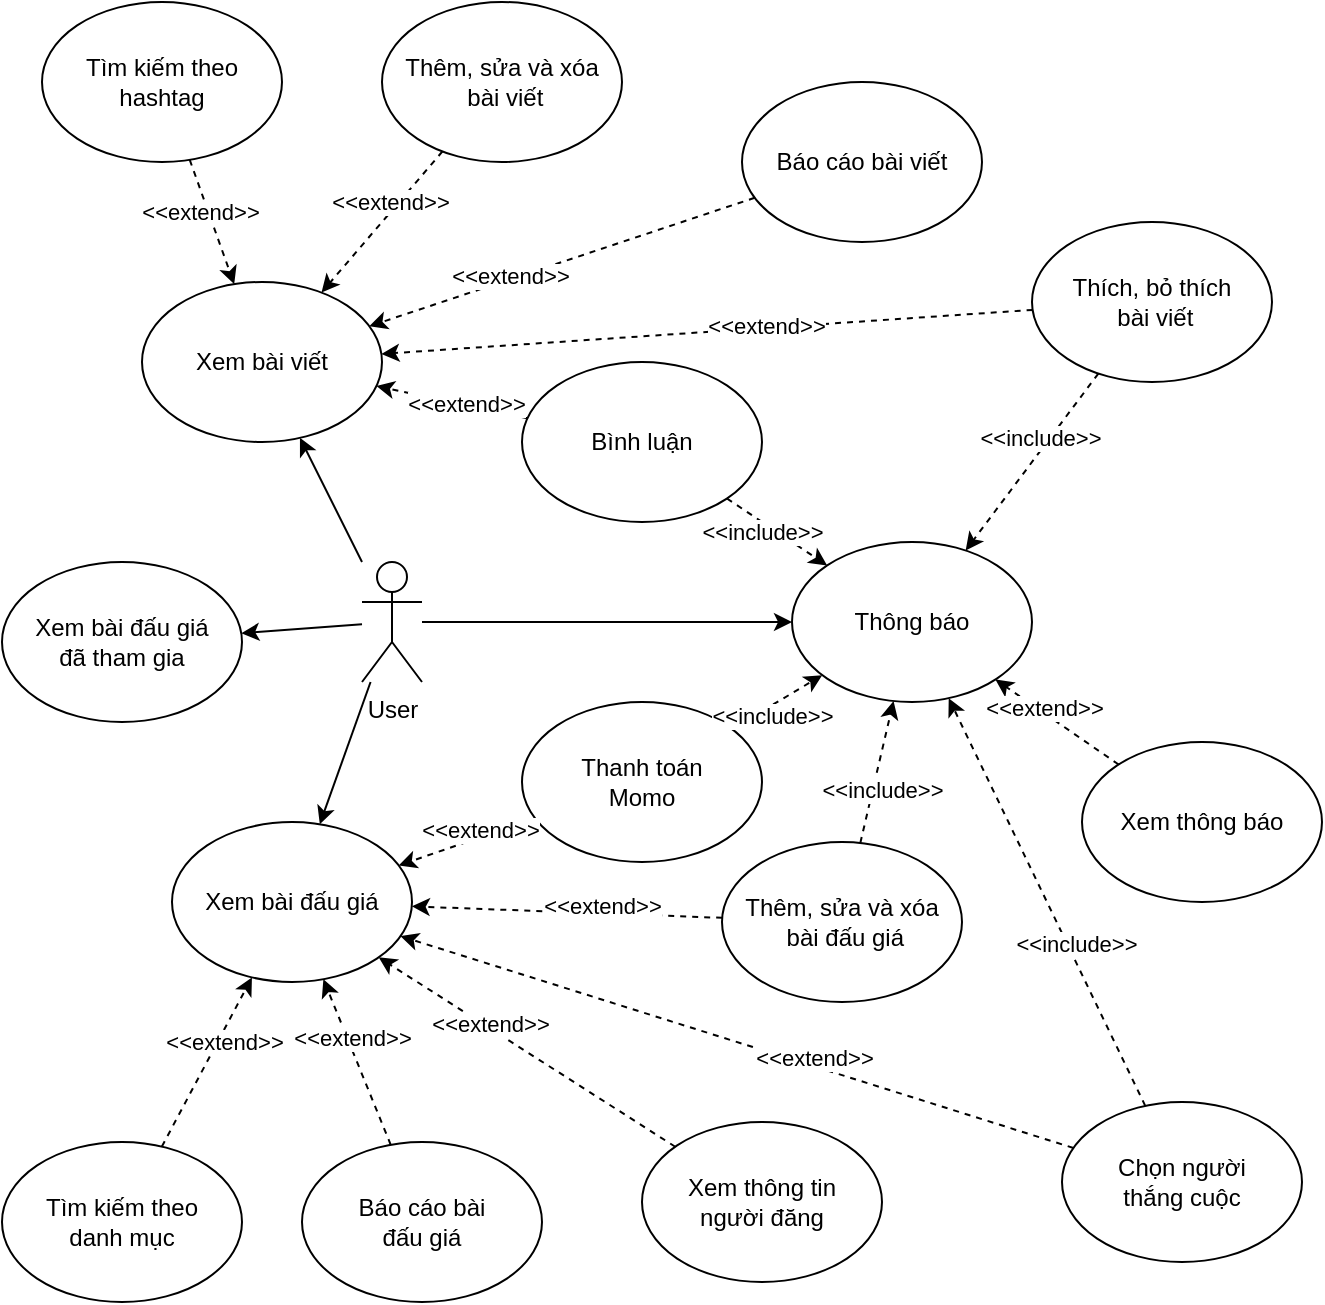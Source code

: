 <mxfile version="18.0.1" type="github">
  <diagram id="JFRZ8dj194rRN1XpNp-m" name="Page-1">
    <mxGraphModel dx="707" dy="832" grid="1" gridSize="10" guides="1" tooltips="1" connect="1" arrows="1" fold="1" page="1" pageScale="1" pageWidth="850" pageHeight="1100" math="0" shadow="0">
      <root>
        <mxCell id="0" />
        <mxCell id="1" parent="0" />
        <mxCell id="BhaXQfzk9UI3LimtLr83-48" style="edgeStyle=none;rounded=0;orthogonalLoop=1;jettySize=auto;html=1;" edge="1" parent="1" source="BhaXQfzk9UI3LimtLr83-1" target="BhaXQfzk9UI3LimtLr83-46">
          <mxGeometry relative="1" as="geometry" />
        </mxCell>
        <mxCell id="BhaXQfzk9UI3LimtLr83-49" style="edgeStyle=none;rounded=0;orthogonalLoop=1;jettySize=auto;html=1;" edge="1" parent="1" source="BhaXQfzk9UI3LimtLr83-1" target="BhaXQfzk9UI3LimtLr83-3">
          <mxGeometry relative="1" as="geometry" />
        </mxCell>
        <mxCell id="BhaXQfzk9UI3LimtLr83-50" style="edgeStyle=none;rounded=0;orthogonalLoop=1;jettySize=auto;html=1;" edge="1" parent="1" source="BhaXQfzk9UI3LimtLr83-1" target="BhaXQfzk9UI3LimtLr83-38">
          <mxGeometry relative="1" as="geometry" />
        </mxCell>
        <mxCell id="BhaXQfzk9UI3LimtLr83-51" style="edgeStyle=none;rounded=0;orthogonalLoop=1;jettySize=auto;html=1;" edge="1" parent="1" source="BhaXQfzk9UI3LimtLr83-1" target="BhaXQfzk9UI3LimtLr83-13">
          <mxGeometry relative="1" as="geometry" />
        </mxCell>
        <mxCell id="BhaXQfzk9UI3LimtLr83-1" value="User" style="shape=umlActor;verticalLabelPosition=bottom;verticalAlign=top;html=1;outlineConnect=0;" vertex="1" parent="1">
          <mxGeometry x="210" y="370" width="30" height="60" as="geometry" />
        </mxCell>
        <mxCell id="BhaXQfzk9UI3LimtLr83-3" value="Xem bài viết" style="ellipse;whiteSpace=wrap;html=1;" vertex="1" parent="1">
          <mxGeometry x="100" y="230" width="120" height="80" as="geometry" />
        </mxCell>
        <mxCell id="BhaXQfzk9UI3LimtLr83-7" style="rounded=0;orthogonalLoop=1;jettySize=auto;html=1;dashed=1;" edge="1" parent="1" source="BhaXQfzk9UI3LimtLr83-4" target="BhaXQfzk9UI3LimtLr83-3">
          <mxGeometry relative="1" as="geometry" />
        </mxCell>
        <mxCell id="BhaXQfzk9UI3LimtLr83-9" value="&amp;lt;&amp;lt;extend&amp;gt;&amp;gt;" style="edgeLabel;html=1;align=center;verticalAlign=middle;resizable=0;points=[];" vertex="1" connectable="0" parent="BhaXQfzk9UI3LimtLr83-7">
          <mxGeometry x="-0.222" y="-4" relative="1" as="geometry">
            <mxPoint as="offset" />
          </mxGeometry>
        </mxCell>
        <mxCell id="BhaXQfzk9UI3LimtLr83-4" value="Thêm, sửa và xóa&lt;br&gt;&amp;nbsp;bài viết" style="ellipse;whiteSpace=wrap;html=1;" vertex="1" parent="1">
          <mxGeometry x="220" y="90" width="120" height="80" as="geometry" />
        </mxCell>
        <mxCell id="BhaXQfzk9UI3LimtLr83-8" style="rounded=0;orthogonalLoop=1;jettySize=auto;html=1;dashed=1;" edge="1" parent="1" source="BhaXQfzk9UI3LimtLr83-5" target="BhaXQfzk9UI3LimtLr83-3">
          <mxGeometry relative="1" as="geometry" />
        </mxCell>
        <mxCell id="BhaXQfzk9UI3LimtLr83-12" value="&amp;lt;&amp;lt;extend&amp;gt;&amp;gt;" style="edgeLabel;html=1;align=center;verticalAlign=middle;resizable=0;points=[];" vertex="1" connectable="0" parent="BhaXQfzk9UI3LimtLr83-8">
          <mxGeometry x="0.271" y="-2" relative="1" as="geometry">
            <mxPoint as="offset" />
          </mxGeometry>
        </mxCell>
        <mxCell id="BhaXQfzk9UI3LimtLr83-5" value="Báo cáo bài viết" style="ellipse;whiteSpace=wrap;html=1;" vertex="1" parent="1">
          <mxGeometry x="400" y="130" width="120" height="80" as="geometry" />
        </mxCell>
        <mxCell id="BhaXQfzk9UI3LimtLr83-13" value="Xem bài đấu giá" style="ellipse;whiteSpace=wrap;html=1;" vertex="1" parent="1">
          <mxGeometry x="115" y="500" width="120" height="80" as="geometry" />
        </mxCell>
        <mxCell id="BhaXQfzk9UI3LimtLr83-14" style="rounded=0;orthogonalLoop=1;jettySize=auto;html=1;dashed=1;" edge="1" source="BhaXQfzk9UI3LimtLr83-16" target="BhaXQfzk9UI3LimtLr83-13" parent="1">
          <mxGeometry relative="1" as="geometry" />
        </mxCell>
        <mxCell id="BhaXQfzk9UI3LimtLr83-15" value="&amp;lt;&amp;lt;extend&amp;gt;&amp;gt;" style="edgeLabel;html=1;align=center;verticalAlign=middle;resizable=0;points=[];" vertex="1" connectable="0" parent="BhaXQfzk9UI3LimtLr83-14">
          <mxGeometry x="-0.222" y="-4" relative="1" as="geometry">
            <mxPoint as="offset" />
          </mxGeometry>
        </mxCell>
        <mxCell id="BhaXQfzk9UI3LimtLr83-16" value="Thêm, sửa và xóa&lt;br&gt;&amp;nbsp;bài đấu giá" style="ellipse;whiteSpace=wrap;html=1;" vertex="1" parent="1">
          <mxGeometry x="390" y="510" width="120" height="80" as="geometry" />
        </mxCell>
        <mxCell id="BhaXQfzk9UI3LimtLr83-17" style="rounded=0;orthogonalLoop=1;jettySize=auto;html=1;dashed=1;" edge="1" source="BhaXQfzk9UI3LimtLr83-19" target="BhaXQfzk9UI3LimtLr83-13" parent="1">
          <mxGeometry relative="1" as="geometry" />
        </mxCell>
        <mxCell id="BhaXQfzk9UI3LimtLr83-18" value="&amp;lt;&amp;lt;extend&amp;gt;&amp;gt;" style="edgeLabel;html=1;align=center;verticalAlign=middle;resizable=0;points=[];" vertex="1" connectable="0" parent="BhaXQfzk9UI3LimtLr83-17">
          <mxGeometry x="0.271" y="-2" relative="1" as="geometry">
            <mxPoint as="offset" />
          </mxGeometry>
        </mxCell>
        <mxCell id="BhaXQfzk9UI3LimtLr83-19" value="Báo cáo bài &lt;br&gt;đấu giá" style="ellipse;whiteSpace=wrap;html=1;" vertex="1" parent="1">
          <mxGeometry x="180" y="660" width="120" height="80" as="geometry" />
        </mxCell>
        <mxCell id="BhaXQfzk9UI3LimtLr83-22" style="edgeStyle=none;rounded=0;orthogonalLoop=1;jettySize=auto;html=1;dashed=1;" edge="1" parent="1" source="BhaXQfzk9UI3LimtLr83-20" target="BhaXQfzk9UI3LimtLr83-3">
          <mxGeometry relative="1" as="geometry" />
        </mxCell>
        <mxCell id="BhaXQfzk9UI3LimtLr83-23" value="&amp;lt;&amp;lt;extend&amp;gt;&amp;gt;" style="edgeLabel;html=1;align=center;verticalAlign=middle;resizable=0;points=[];" vertex="1" connectable="0" parent="BhaXQfzk9UI3LimtLr83-22">
          <mxGeometry x="-0.182" y="-1" relative="1" as="geometry">
            <mxPoint as="offset" />
          </mxGeometry>
        </mxCell>
        <mxCell id="BhaXQfzk9UI3LimtLr83-20" value="Thích, bỏ thích&lt;br&gt;&amp;nbsp;bài viết" style="ellipse;whiteSpace=wrap;html=1;" vertex="1" parent="1">
          <mxGeometry x="545" y="200" width="120" height="80" as="geometry" />
        </mxCell>
        <mxCell id="BhaXQfzk9UI3LimtLr83-21" value="Bình luận" style="ellipse;whiteSpace=wrap;html=1;" vertex="1" parent="1">
          <mxGeometry x="290" y="270" width="120" height="80" as="geometry" />
        </mxCell>
        <mxCell id="BhaXQfzk9UI3LimtLr83-24" style="edgeStyle=none;rounded=0;orthogonalLoop=1;jettySize=auto;html=1;dashed=1;" edge="1" parent="1" source="BhaXQfzk9UI3LimtLr83-21" target="BhaXQfzk9UI3LimtLr83-3">
          <mxGeometry relative="1" as="geometry">
            <mxPoint x="472.318" y="261.012" as="sourcePoint" />
            <mxPoint x="377.684" y="278.994" as="targetPoint" />
          </mxGeometry>
        </mxCell>
        <mxCell id="BhaXQfzk9UI3LimtLr83-25" value="&amp;lt;&amp;lt;extend&amp;gt;&amp;gt;" style="edgeLabel;html=1;align=center;verticalAlign=middle;resizable=0;points=[];" vertex="1" connectable="0" parent="BhaXQfzk9UI3LimtLr83-24">
          <mxGeometry x="-0.182" y="-1" relative="1" as="geometry">
            <mxPoint as="offset" />
          </mxGeometry>
        </mxCell>
        <mxCell id="BhaXQfzk9UI3LimtLr83-26" style="rounded=0;orthogonalLoop=1;jettySize=auto;html=1;dashed=1;" edge="1" source="BhaXQfzk9UI3LimtLr83-28" parent="1" target="BhaXQfzk9UI3LimtLr83-13">
          <mxGeometry relative="1" as="geometry">
            <mxPoint x="160.003" y="590.004" as="targetPoint" />
          </mxGeometry>
        </mxCell>
        <mxCell id="BhaXQfzk9UI3LimtLr83-27" value="&amp;lt;&amp;lt;extend&amp;gt;&amp;gt;" style="edgeLabel;html=1;align=center;verticalAlign=middle;resizable=0;points=[];" vertex="1" connectable="0" parent="BhaXQfzk9UI3LimtLr83-26">
          <mxGeometry x="-0.222" y="-4" relative="1" as="geometry">
            <mxPoint as="offset" />
          </mxGeometry>
        </mxCell>
        <mxCell id="BhaXQfzk9UI3LimtLr83-28" value="Chọn người&lt;br&gt;thắng cuộc" style="ellipse;whiteSpace=wrap;html=1;" vertex="1" parent="1">
          <mxGeometry x="560" y="640" width="120" height="80" as="geometry" />
        </mxCell>
        <mxCell id="BhaXQfzk9UI3LimtLr83-29" value="Thanh toán&lt;br&gt;Momo" style="ellipse;whiteSpace=wrap;html=1;" vertex="1" parent="1">
          <mxGeometry x="290" y="440" width="120" height="80" as="geometry" />
        </mxCell>
        <mxCell id="BhaXQfzk9UI3LimtLr83-30" style="rounded=0;orthogonalLoop=1;jettySize=auto;html=1;dashed=1;" edge="1" source="BhaXQfzk9UI3LimtLr83-29" parent="1" target="BhaXQfzk9UI3LimtLr83-13">
          <mxGeometry relative="1" as="geometry">
            <mxPoint x="191.746" y="470.0" as="targetPoint" />
          </mxGeometry>
        </mxCell>
        <mxCell id="BhaXQfzk9UI3LimtLr83-31" value="&amp;lt;&amp;lt;extend&amp;gt;&amp;gt;" style="edgeLabel;html=1;align=center;verticalAlign=middle;resizable=0;points=[];" vertex="1" connectable="0" parent="BhaXQfzk9UI3LimtLr83-30">
          <mxGeometry x="-0.222" y="-4" relative="1" as="geometry">
            <mxPoint as="offset" />
          </mxGeometry>
        </mxCell>
        <mxCell id="BhaXQfzk9UI3LimtLr83-32" value="Tìm kiếm theo&lt;br&gt;hashtag" style="ellipse;whiteSpace=wrap;html=1;" vertex="1" parent="1">
          <mxGeometry x="50" y="90" width="120" height="80" as="geometry" />
        </mxCell>
        <mxCell id="BhaXQfzk9UI3LimtLr83-33" style="rounded=0;orthogonalLoop=1;jettySize=auto;html=1;dashed=1;" edge="1" source="BhaXQfzk9UI3LimtLr83-32" parent="1" target="BhaXQfzk9UI3LimtLr83-3">
          <mxGeometry relative="1" as="geometry">
            <mxPoint x="150" y="240" as="targetPoint" />
          </mxGeometry>
        </mxCell>
        <mxCell id="BhaXQfzk9UI3LimtLr83-34" value="&amp;lt;&amp;lt;extend&amp;gt;&amp;gt;" style="edgeLabel;html=1;align=center;verticalAlign=middle;resizable=0;points=[];" vertex="1" connectable="0" parent="BhaXQfzk9UI3LimtLr83-33">
          <mxGeometry x="-0.222" y="-4" relative="1" as="geometry">
            <mxPoint as="offset" />
          </mxGeometry>
        </mxCell>
        <mxCell id="BhaXQfzk9UI3LimtLr83-35" value="Tìm kiếm theo&lt;br&gt;danh mục" style="ellipse;whiteSpace=wrap;html=1;" vertex="1" parent="1">
          <mxGeometry x="30" y="660" width="120" height="80" as="geometry" />
        </mxCell>
        <mxCell id="BhaXQfzk9UI3LimtLr83-36" style="rounded=0;orthogonalLoop=1;jettySize=auto;html=1;dashed=1;" edge="1" parent="1" source="BhaXQfzk9UI3LimtLr83-35" target="BhaXQfzk9UI3LimtLr83-13">
          <mxGeometry relative="1" as="geometry">
            <mxPoint x="507.574" y="573.436" as="sourcePoint" />
            <mxPoint x="412.426" y="510.004" as="targetPoint" />
          </mxGeometry>
        </mxCell>
        <mxCell id="BhaXQfzk9UI3LimtLr83-37" value="&amp;lt;&amp;lt;extend&amp;gt;&amp;gt;" style="edgeLabel;html=1;align=center;verticalAlign=middle;resizable=0;points=[];" vertex="1" connectable="0" parent="BhaXQfzk9UI3LimtLr83-36">
          <mxGeometry x="0.271" y="-2" relative="1" as="geometry">
            <mxPoint as="offset" />
          </mxGeometry>
        </mxCell>
        <mxCell id="BhaXQfzk9UI3LimtLr83-38" value="Thông báo" style="ellipse;whiteSpace=wrap;html=1;" vertex="1" parent="1">
          <mxGeometry x="425" y="360" width="120" height="80" as="geometry" />
        </mxCell>
        <mxCell id="BhaXQfzk9UI3LimtLr83-39" value="Xem thông báo" style="ellipse;whiteSpace=wrap;html=1;" vertex="1" parent="1">
          <mxGeometry x="570" y="460" width="120" height="80" as="geometry" />
        </mxCell>
        <mxCell id="BhaXQfzk9UI3LimtLr83-41" style="rounded=0;orthogonalLoop=1;jettySize=auto;html=1;dashed=1;" edge="1" parent="1" source="BhaXQfzk9UI3LimtLr83-39" target="BhaXQfzk9UI3LimtLr83-38">
          <mxGeometry relative="1" as="geometry">
            <mxPoint x="587.999" y="630.046" as="sourcePoint" />
            <mxPoint x="381.887" y="550.085" as="targetPoint" />
          </mxGeometry>
        </mxCell>
        <mxCell id="BhaXQfzk9UI3LimtLr83-42" value="&amp;lt;&amp;lt;extend&amp;gt;&amp;gt;" style="edgeLabel;html=1;align=center;verticalAlign=middle;resizable=0;points=[];" vertex="1" connectable="0" parent="BhaXQfzk9UI3LimtLr83-41">
          <mxGeometry x="0.271" y="-2" relative="1" as="geometry">
            <mxPoint as="offset" />
          </mxGeometry>
        </mxCell>
        <mxCell id="BhaXQfzk9UI3LimtLr83-43" value="Xem thông tin&lt;br&gt;người đăng" style="ellipse;whiteSpace=wrap;html=1;" vertex="1" parent="1">
          <mxGeometry x="350" y="650" width="120" height="80" as="geometry" />
        </mxCell>
        <mxCell id="BhaXQfzk9UI3LimtLr83-44" style="rounded=0;orthogonalLoop=1;jettySize=auto;html=1;dashed=1;" edge="1" parent="1" source="BhaXQfzk9UI3LimtLr83-43" target="BhaXQfzk9UI3LimtLr83-13">
          <mxGeometry relative="1" as="geometry">
            <mxPoint x="260.232" y="675.27" as="sourcePoint" />
            <mxPoint x="199.768" y="604.73" as="targetPoint" />
          </mxGeometry>
        </mxCell>
        <mxCell id="BhaXQfzk9UI3LimtLr83-45" value="&amp;lt;&amp;lt;extend&amp;gt;&amp;gt;" style="edgeLabel;html=1;align=center;verticalAlign=middle;resizable=0;points=[];" vertex="1" connectable="0" parent="BhaXQfzk9UI3LimtLr83-44">
          <mxGeometry x="0.271" y="-2" relative="1" as="geometry">
            <mxPoint as="offset" />
          </mxGeometry>
        </mxCell>
        <mxCell id="BhaXQfzk9UI3LimtLr83-46" value="Xem bài đấu giá&lt;br&gt;đã tham gia" style="ellipse;whiteSpace=wrap;html=1;" vertex="1" parent="1">
          <mxGeometry x="30" y="370" width="120" height="80" as="geometry" />
        </mxCell>
        <mxCell id="BhaXQfzk9UI3LimtLr83-52" style="rounded=0;orthogonalLoop=1;jettySize=auto;html=1;dashed=1;" edge="1" parent="1" source="BhaXQfzk9UI3LimtLr83-28" target="BhaXQfzk9UI3LimtLr83-38">
          <mxGeometry relative="1" as="geometry">
            <mxPoint x="597.32" y="858.587" as="sourcePoint" />
            <mxPoint x="322.682" y="780.0" as="targetPoint" />
          </mxGeometry>
        </mxCell>
        <mxCell id="BhaXQfzk9UI3LimtLr83-53" value="&amp;lt;&amp;lt;include&amp;gt;&amp;gt;" style="edgeLabel;html=1;align=center;verticalAlign=middle;resizable=0;points=[];" vertex="1" connectable="0" parent="BhaXQfzk9UI3LimtLr83-52">
          <mxGeometry x="-0.222" y="-4" relative="1" as="geometry">
            <mxPoint as="offset" />
          </mxGeometry>
        </mxCell>
        <mxCell id="BhaXQfzk9UI3LimtLr83-54" style="rounded=0;orthogonalLoop=1;jettySize=auto;html=1;dashed=1;" edge="1" parent="1" source="BhaXQfzk9UI3LimtLr83-20" target="BhaXQfzk9UI3LimtLr83-38">
          <mxGeometry relative="1" as="geometry">
            <mxPoint x="596.805" y="621.884" as="sourcePoint" />
            <mxPoint x="513.315" y="448.091" as="targetPoint" />
          </mxGeometry>
        </mxCell>
        <mxCell id="BhaXQfzk9UI3LimtLr83-55" value="&amp;lt;&amp;lt;include&amp;gt;&amp;gt;" style="edgeLabel;html=1;align=center;verticalAlign=middle;resizable=0;points=[];" vertex="1" connectable="0" parent="BhaXQfzk9UI3LimtLr83-54">
          <mxGeometry x="-0.222" y="-4" relative="1" as="geometry">
            <mxPoint as="offset" />
          </mxGeometry>
        </mxCell>
        <mxCell id="BhaXQfzk9UI3LimtLr83-56" style="rounded=0;orthogonalLoop=1;jettySize=auto;html=1;dashed=1;" edge="1" parent="1" source="BhaXQfzk9UI3LimtLr83-21" target="BhaXQfzk9UI3LimtLr83-38">
          <mxGeometry relative="1" as="geometry">
            <mxPoint x="527.417" y="309.11" as="sourcePoint" />
            <mxPoint x="507.397" y="370.863" as="targetPoint" />
          </mxGeometry>
        </mxCell>
        <mxCell id="BhaXQfzk9UI3LimtLr83-57" value="&amp;lt;&amp;lt;include&amp;gt;&amp;gt;" style="edgeLabel;html=1;align=center;verticalAlign=middle;resizable=0;points=[];" vertex="1" connectable="0" parent="BhaXQfzk9UI3LimtLr83-56">
          <mxGeometry x="-0.222" y="-4" relative="1" as="geometry">
            <mxPoint as="offset" />
          </mxGeometry>
        </mxCell>
        <mxCell id="BhaXQfzk9UI3LimtLr83-58" style="rounded=0;orthogonalLoop=1;jettySize=auto;html=1;dashed=1;" edge="1" parent="1" source="BhaXQfzk9UI3LimtLr83-29" target="BhaXQfzk9UI3LimtLr83-38">
          <mxGeometry relative="1" as="geometry">
            <mxPoint x="407.31" y="364.601" as="sourcePoint" />
            <mxPoint x="447.557" y="385.513" as="targetPoint" />
          </mxGeometry>
        </mxCell>
        <mxCell id="BhaXQfzk9UI3LimtLr83-59" value="&amp;lt;&amp;lt;include&amp;gt;&amp;gt;" style="edgeLabel;html=1;align=center;verticalAlign=middle;resizable=0;points=[];" vertex="1" connectable="0" parent="BhaXQfzk9UI3LimtLr83-58">
          <mxGeometry x="-0.222" y="-4" relative="1" as="geometry">
            <mxPoint as="offset" />
          </mxGeometry>
        </mxCell>
        <mxCell id="BhaXQfzk9UI3LimtLr83-60" style="rounded=0;orthogonalLoop=1;jettySize=auto;html=1;dashed=1;" edge="1" parent="1" source="BhaXQfzk9UI3LimtLr83-16" target="BhaXQfzk9UI3LimtLr83-38">
          <mxGeometry relative="1" as="geometry">
            <mxPoint x="404.857" y="463.434" as="sourcePoint" />
            <mxPoint x="450.187" y="436.598" as="targetPoint" />
          </mxGeometry>
        </mxCell>
        <mxCell id="BhaXQfzk9UI3LimtLr83-61" value="&amp;lt;&amp;lt;include&amp;gt;&amp;gt;" style="edgeLabel;html=1;align=center;verticalAlign=middle;resizable=0;points=[];" vertex="1" connectable="0" parent="BhaXQfzk9UI3LimtLr83-60">
          <mxGeometry x="-0.222" y="-4" relative="1" as="geometry">
            <mxPoint as="offset" />
          </mxGeometry>
        </mxCell>
      </root>
    </mxGraphModel>
  </diagram>
</mxfile>
